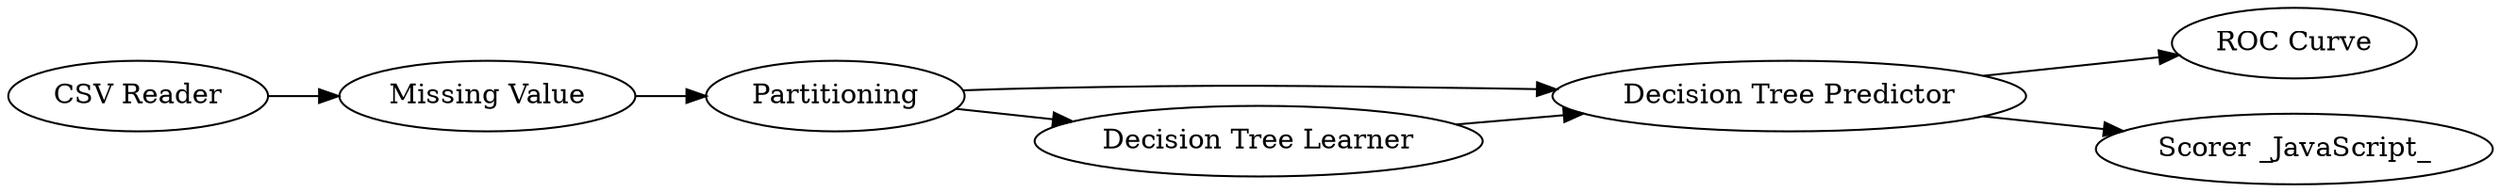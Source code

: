 digraph {
	4 -> 7
	4 -> 5
	3 -> 4
	1 -> 6
	2 -> 3
	6 -> 2
	2 -> 4
	5 [label="Scorer _JavaScript_"]
	1 [label="CSV Reader"]
	7 [label="ROC Curve"]
	4 [label="Decision Tree Predictor"]
	6 [label="Missing Value"]
	3 [label="Decision Tree Learner"]
	2 [label=Partitioning]
	rankdir=LR
}
